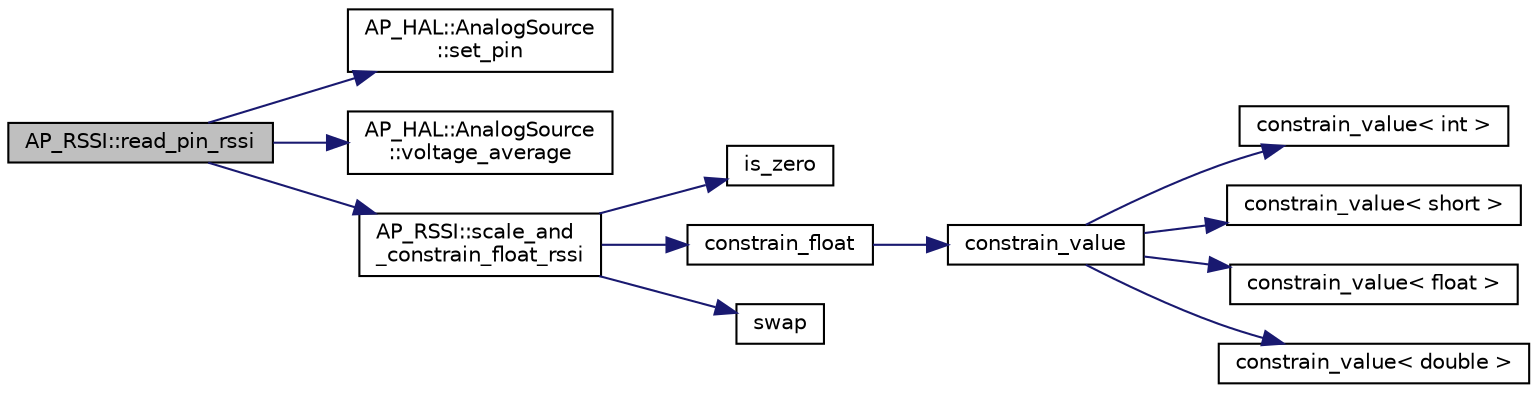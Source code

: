 digraph "AP_RSSI::read_pin_rssi"
{
 // INTERACTIVE_SVG=YES
  edge [fontname="Helvetica",fontsize="10",labelfontname="Helvetica",labelfontsize="10"];
  node [fontname="Helvetica",fontsize="10",shape=record];
  rankdir="LR";
  Node1 [label="AP_RSSI::read_pin_rssi",height=0.2,width=0.4,color="black", fillcolor="grey75", style="filled", fontcolor="black"];
  Node1 -> Node2 [color="midnightblue",fontsize="10",style="solid",fontname="Helvetica"];
  Node2 [label="AP_HAL::AnalogSource\l::set_pin",height=0.2,width=0.4,color="black", fillcolor="white", style="filled",URL="$classAP__HAL_1_1AnalogSource.html#add563a28e58fdd4af48ed983bbbecec8"];
  Node1 -> Node3 [color="midnightblue",fontsize="10",style="solid",fontname="Helvetica"];
  Node3 [label="AP_HAL::AnalogSource\l::voltage_average",height=0.2,width=0.4,color="black", fillcolor="white", style="filled",URL="$classAP__HAL_1_1AnalogSource.html#a97f02eb815fd2f568df7b927d6f6b559"];
  Node1 -> Node4 [color="midnightblue",fontsize="10",style="solid",fontname="Helvetica"];
  Node4 [label="AP_RSSI::scale_and\l_constrain_float_rssi",height=0.2,width=0.4,color="black", fillcolor="white", style="filled",URL="$classAP__RSSI.html#ae047e3d04ba647b80604d0ae02d75126"];
  Node4 -> Node5 [color="midnightblue",fontsize="10",style="solid",fontname="Helvetica"];
  Node5 [label="is_zero",height=0.2,width=0.4,color="black", fillcolor="white", style="filled",URL="$AP__Math_8h.html#a2a12cce483e9b870da70d30406d82c60"];
  Node4 -> Node6 [color="midnightblue",fontsize="10",style="solid",fontname="Helvetica"];
  Node6 [label="constrain_float",height=0.2,width=0.4,color="black", fillcolor="white", style="filled",URL="$AP__Math_8h.html#ad525609d9dba6ffa556a0fbf08a3f9b4"];
  Node6 -> Node7 [color="midnightblue",fontsize="10",style="solid",fontname="Helvetica"];
  Node7 [label="constrain_value",height=0.2,width=0.4,color="black", fillcolor="white", style="filled",URL="$AP__Math_8h.html#a20e8f8671c282c69c1954652b6d61585"];
  Node7 -> Node8 [color="midnightblue",fontsize="10",style="solid",fontname="Helvetica"];
  Node8 [label="constrain_value\< int \>",height=0.2,width=0.4,color="black", fillcolor="white", style="filled",URL="$AP__Math_8cpp.html#a37e8e901754cb9c8e53a8e3030c82c50"];
  Node7 -> Node9 [color="midnightblue",fontsize="10",style="solid",fontname="Helvetica"];
  Node9 [label="constrain_value\< short \>",height=0.2,width=0.4,color="black", fillcolor="white", style="filled",URL="$AP__Math_8cpp.html#afdbe107ec1987d318a6347816fbf2b89"];
  Node7 -> Node10 [color="midnightblue",fontsize="10",style="solid",fontname="Helvetica"];
  Node10 [label="constrain_value\< float \>",height=0.2,width=0.4,color="black", fillcolor="white", style="filled",URL="$AP__Math_8cpp.html#ae6c621670c214da687de21d4e3a92587"];
  Node7 -> Node11 [color="midnightblue",fontsize="10",style="solid",fontname="Helvetica"];
  Node11 [label="constrain_value\< double \>",height=0.2,width=0.4,color="black", fillcolor="white", style="filled",URL="$AP__Math_8cpp.html#afe3990b00e9abc43fa97dfaf8e32f5c4"];
  Node4 -> Node12 [color="midnightblue",fontsize="10",style="solid",fontname="Helvetica"];
  Node12 [label="swap",height=0.2,width=0.4,color="black", fillcolor="white", style="filled",URL="$matrix__alg_8cpp.html#a4ae7bd9da0bae1b05a7c352df26008ff"];
}
